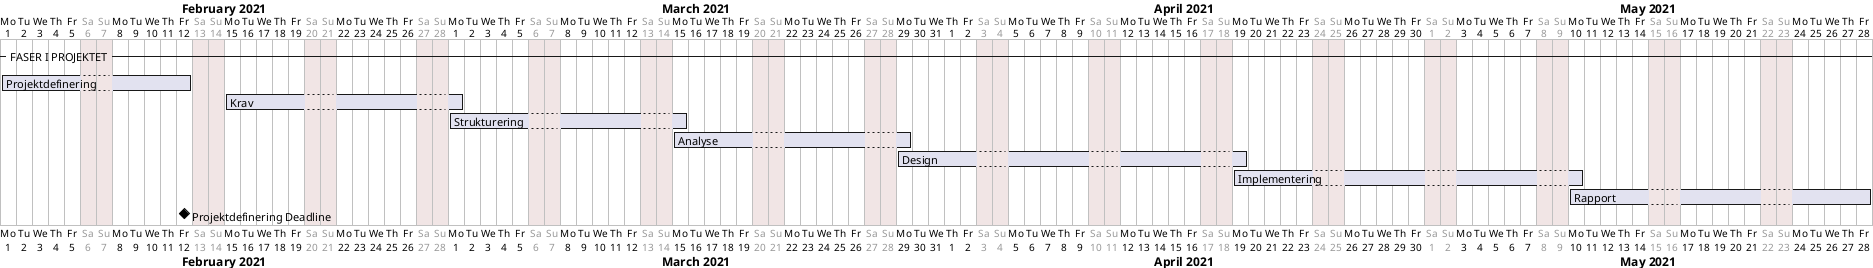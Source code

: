 @startgantt
project starts the 2021/02/01

saturday are closed
sunday are closed

-- FASER I PROJEKTET --

[Projektdefinering] as [PD] starts the 2021/02/01 and ends at 2021/02/12
[Krav] as [Krav] starts the 2021/02/15 and ends at 2021/03/01
[Strukturering] as [Strukturering] starts the 2021/03/01 and ends at 2021/03/15
[Analyse] as [Analyse] starts the 2021/03/15 and ends at 2021/03/29
[Design] as [Design] starts the 2021/03/29 and ends at 2021/04/19
[Implementering] as [Implementering] starts the 2021/04/19 and ends at 2021/05/10
[Rapport] as [Rapport] starts the 2021/05/10 and ends at 2021/05/28
[Projektdefinering Deadline] happens at [PD]'s end

@endgantt
